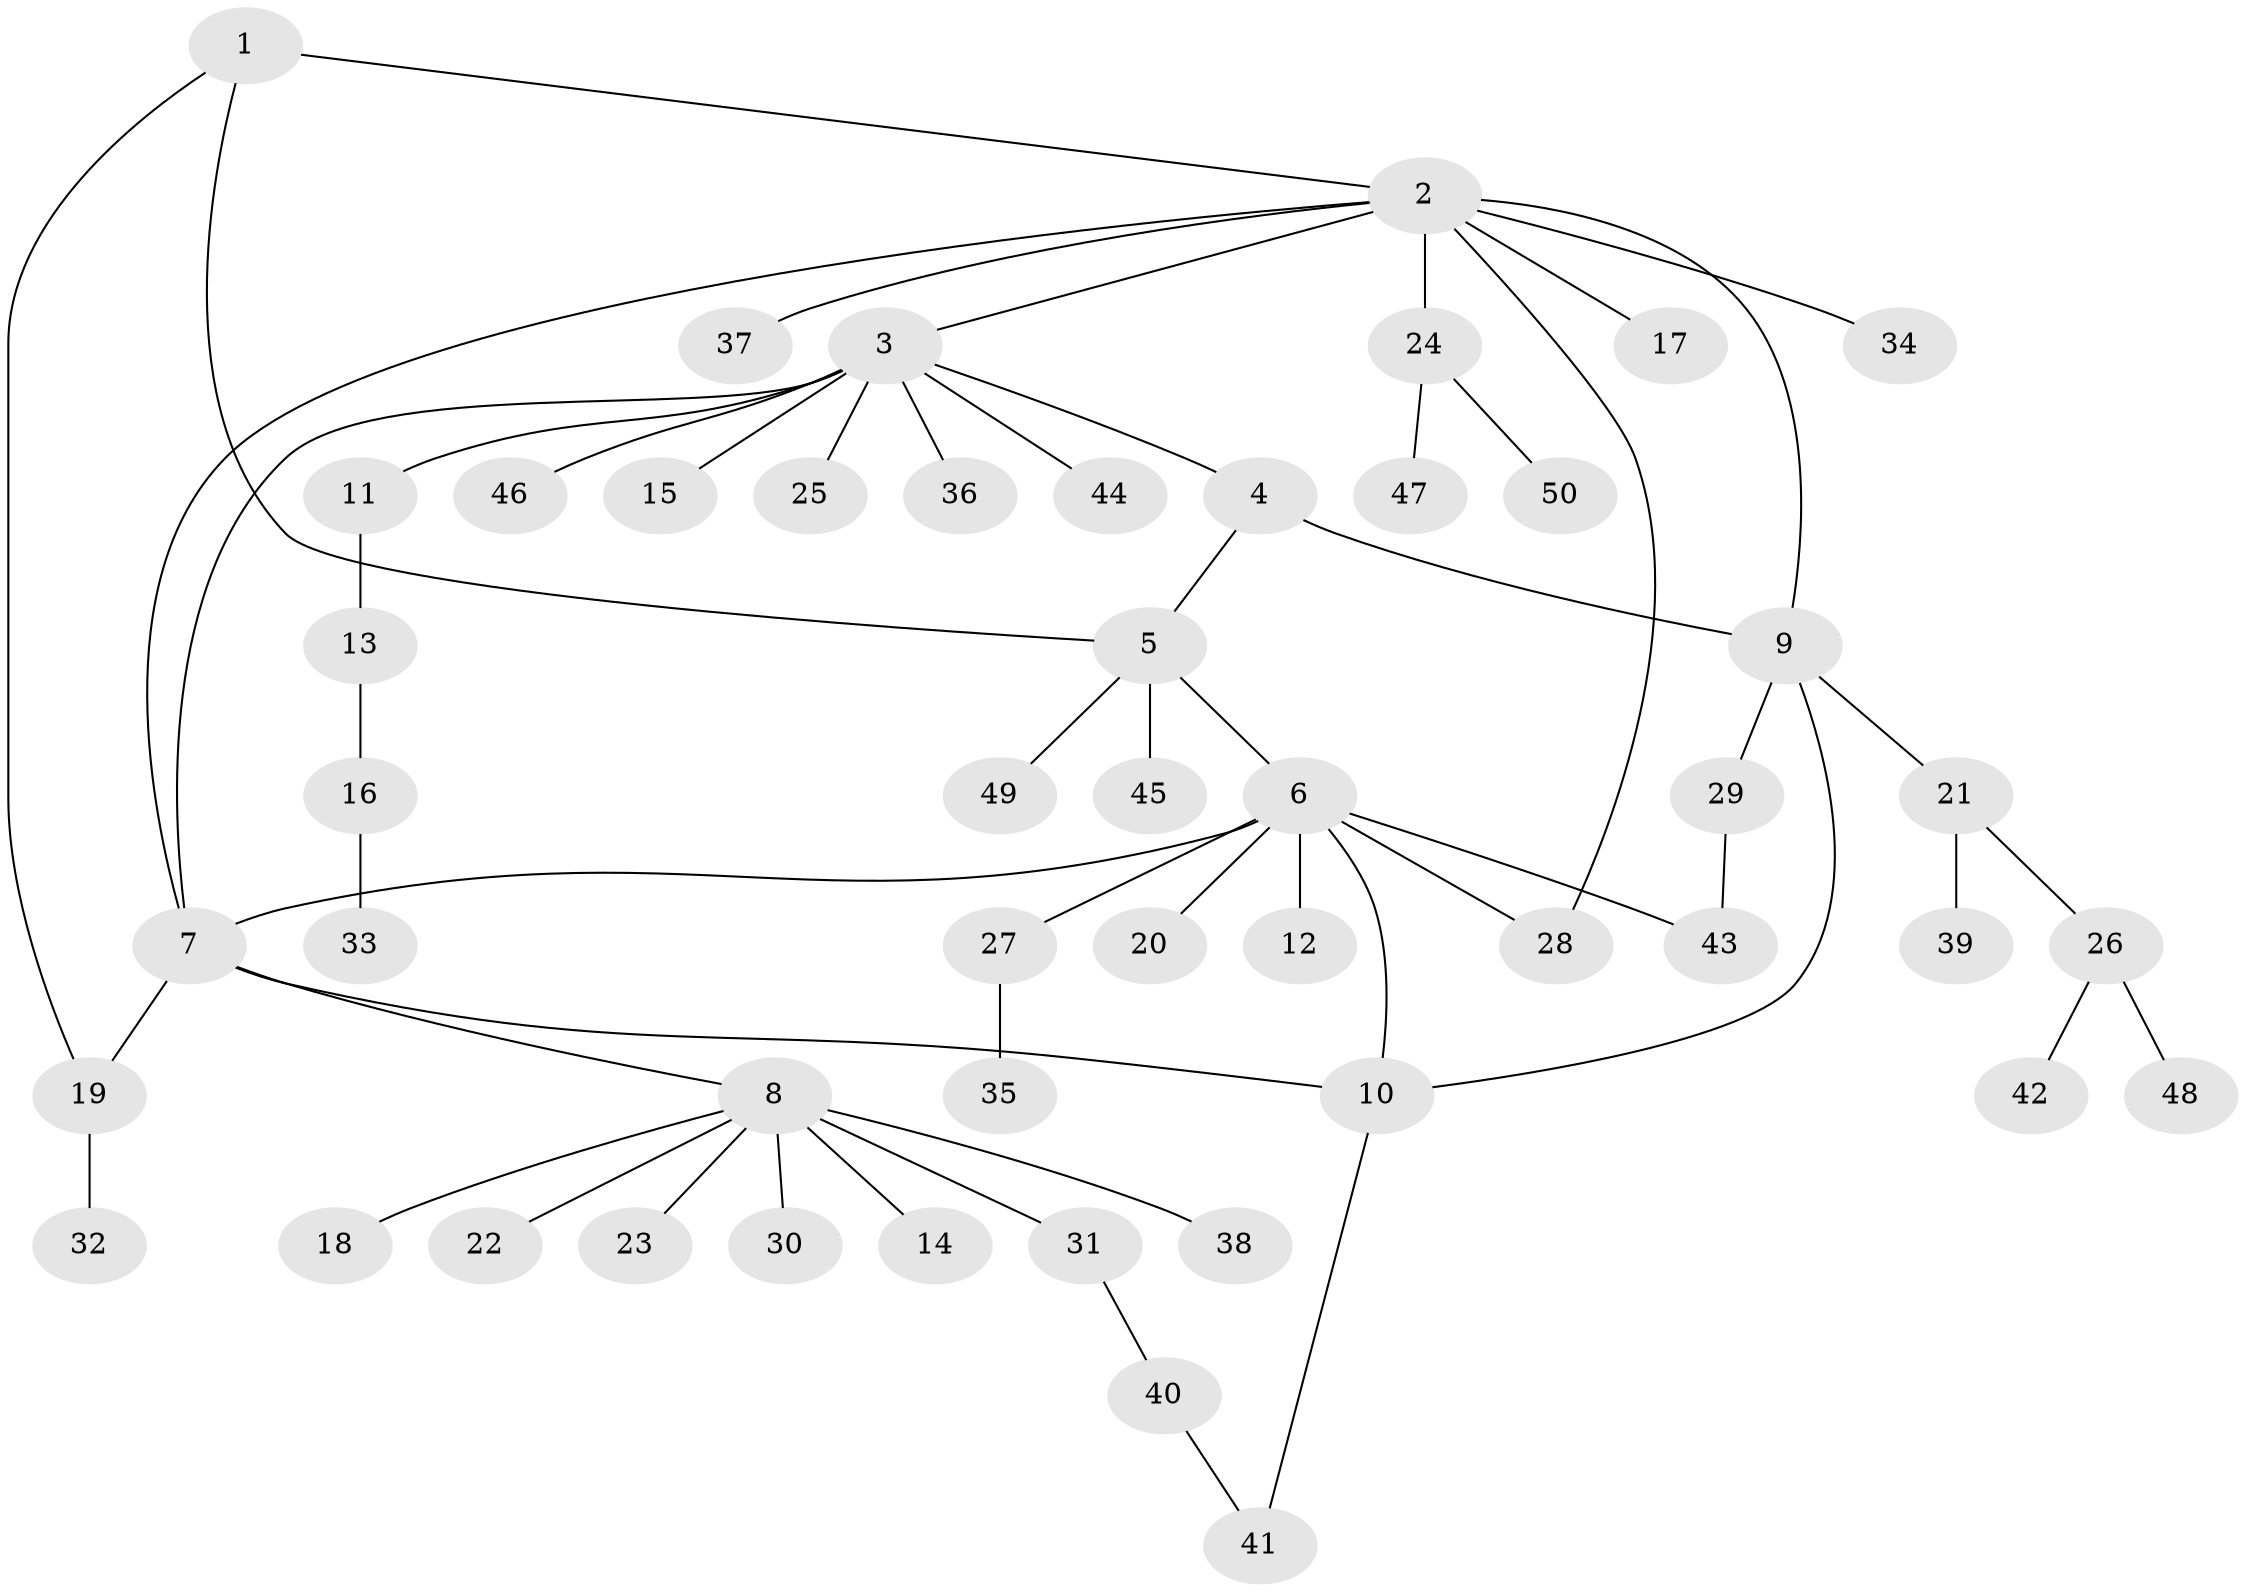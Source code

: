 // Generated by graph-tools (version 1.1) at 2025/55/03/09/25 04:55:57]
// undirected, 50 vertices, 59 edges
graph export_dot {
graph [start="1"]
  node [color=gray90,style=filled];
  1;
  2;
  3;
  4;
  5;
  6;
  7;
  8;
  9;
  10;
  11;
  12;
  13;
  14;
  15;
  16;
  17;
  18;
  19;
  20;
  21;
  22;
  23;
  24;
  25;
  26;
  27;
  28;
  29;
  30;
  31;
  32;
  33;
  34;
  35;
  36;
  37;
  38;
  39;
  40;
  41;
  42;
  43;
  44;
  45;
  46;
  47;
  48;
  49;
  50;
  1 -- 2;
  1 -- 5;
  1 -- 19;
  2 -- 3;
  2 -- 7;
  2 -- 9;
  2 -- 17;
  2 -- 24;
  2 -- 28;
  2 -- 34;
  2 -- 37;
  3 -- 4;
  3 -- 7;
  3 -- 11;
  3 -- 15;
  3 -- 25;
  3 -- 36;
  3 -- 44;
  3 -- 46;
  4 -- 5;
  4 -- 9;
  5 -- 6;
  5 -- 45;
  5 -- 49;
  6 -- 7;
  6 -- 10;
  6 -- 12;
  6 -- 20;
  6 -- 27;
  6 -- 28;
  6 -- 43;
  7 -- 8;
  7 -- 10;
  7 -- 19;
  8 -- 14;
  8 -- 18;
  8 -- 22;
  8 -- 23;
  8 -- 30;
  8 -- 31;
  8 -- 38;
  9 -- 10;
  9 -- 21;
  9 -- 29;
  10 -- 41;
  11 -- 13;
  13 -- 16;
  16 -- 33;
  19 -- 32;
  21 -- 26;
  21 -- 39;
  24 -- 47;
  24 -- 50;
  26 -- 42;
  26 -- 48;
  27 -- 35;
  29 -- 43;
  31 -- 40;
  40 -- 41;
}
